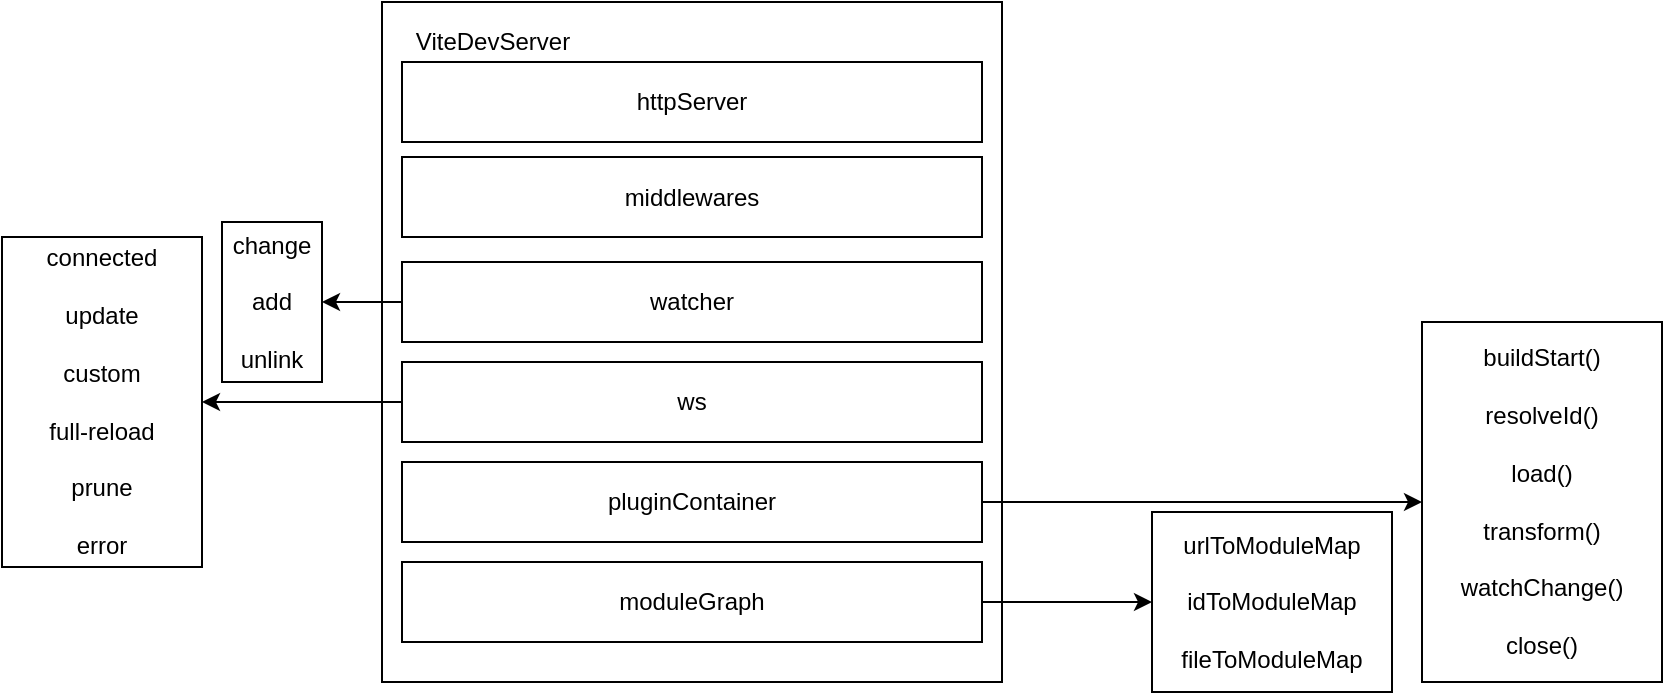 <mxfile version="14.4.3" type="device"><diagram id="lRkMScuJvXtvLZ8_iB4e" name="第 1 页"><mxGraphModel dx="1106" dy="2172" grid="1" gridSize="10" guides="1" tooltips="1" connect="1" arrows="1" fold="1" page="1" pageScale="1" pageWidth="827" pageHeight="1169" math="0" shadow="0"><root><mxCell id="0"/><mxCell id="1" parent="0"/><mxCell id="ZazAfU6q1wpTGX_KV3za-1" value="" style="rounded=0;whiteSpace=wrap;html=1;" vertex="1" parent="1"><mxGeometry x="230" y="-1120" width="310" height="340" as="geometry"/></mxCell><mxCell id="ZazAfU6q1wpTGX_KV3za-2" value="httpServer" style="rounded=0;whiteSpace=wrap;html=1;" vertex="1" parent="1"><mxGeometry x="240" y="-1090" width="290" height="40" as="geometry"/></mxCell><mxCell id="ZazAfU6q1wpTGX_KV3za-3" style="edgeStyle=orthogonalEdgeStyle;rounded=0;orthogonalLoop=1;jettySize=auto;html=1;exitX=0;exitY=0.5;exitDx=0;exitDy=0;entryX=1;entryY=0.5;entryDx=0;entryDy=0;" edge="1" parent="1" source="ZazAfU6q1wpTGX_KV3za-4" target="ZazAfU6q1wpTGX_KV3za-14"><mxGeometry relative="1" as="geometry"/></mxCell><mxCell id="ZazAfU6q1wpTGX_KV3za-4" value="watcher" style="rounded=0;whiteSpace=wrap;html=1;" vertex="1" parent="1"><mxGeometry x="240" y="-990" width="290" height="40" as="geometry"/></mxCell><mxCell id="ZazAfU6q1wpTGX_KV3za-5" style="edgeStyle=orthogonalEdgeStyle;rounded=0;orthogonalLoop=1;jettySize=auto;html=1;exitX=0;exitY=0.5;exitDx=0;exitDy=0;entryX=1;entryY=0.5;entryDx=0;entryDy=0;" edge="1" parent="1" source="ZazAfU6q1wpTGX_KV3za-6" target="ZazAfU6q1wpTGX_KV3za-15"><mxGeometry relative="1" as="geometry"/></mxCell><mxCell id="ZazAfU6q1wpTGX_KV3za-6" value="ws" style="rounded=0;whiteSpace=wrap;html=1;" vertex="1" parent="1"><mxGeometry x="240" y="-940" width="290" height="40" as="geometry"/></mxCell><mxCell id="ZazAfU6q1wpTGX_KV3za-7" style="edgeStyle=orthogonalEdgeStyle;rounded=0;orthogonalLoop=1;jettySize=auto;html=1;exitX=1;exitY=0.5;exitDx=0;exitDy=0;entryX=0;entryY=0.5;entryDx=0;entryDy=0;" edge="1" parent="1" source="ZazAfU6q1wpTGX_KV3za-8" target="ZazAfU6q1wpTGX_KV3za-13"><mxGeometry relative="1" as="geometry"/></mxCell><mxCell id="ZazAfU6q1wpTGX_KV3za-8" value="pluginContainer" style="rounded=0;whiteSpace=wrap;html=1;" vertex="1" parent="1"><mxGeometry x="240" y="-890" width="290" height="40" as="geometry"/></mxCell><mxCell id="ZazAfU6q1wpTGX_KV3za-9" style="edgeStyle=orthogonalEdgeStyle;rounded=0;orthogonalLoop=1;jettySize=auto;html=1;exitX=1;exitY=0.5;exitDx=0;exitDy=0;entryX=0;entryY=0.5;entryDx=0;entryDy=0;" edge="1" parent="1" source="ZazAfU6q1wpTGX_KV3za-10" target="ZazAfU6q1wpTGX_KV3za-12"><mxGeometry relative="1" as="geometry"/></mxCell><mxCell id="ZazAfU6q1wpTGX_KV3za-10" value="moduleGraph" style="rounded=0;whiteSpace=wrap;html=1;" vertex="1" parent="1"><mxGeometry x="240" y="-840" width="290" height="40" as="geometry"/></mxCell><mxCell id="ZazAfU6q1wpTGX_KV3za-11" value="ViteDevServer" style="text;html=1;align=center;verticalAlign=middle;resizable=0;points=[];autosize=1;" vertex="1" parent="1"><mxGeometry x="240" y="-1110" width="90" height="20" as="geometry"/></mxCell><mxCell id="ZazAfU6q1wpTGX_KV3za-12" value="urlToModuleMap&lt;br&gt;&lt;br&gt;idToModuleMap&lt;br&gt;&lt;br&gt;fileToModuleMap" style="rounded=0;whiteSpace=wrap;html=1;" vertex="1" parent="1"><mxGeometry x="615" y="-865" width="120" height="90" as="geometry"/></mxCell><mxCell id="ZazAfU6q1wpTGX_KV3za-13" value="buildStart()&lt;br&gt;&lt;br&gt;resolveId()&lt;br&gt;&lt;br&gt;load()&lt;br&gt;&lt;br&gt;transform()&lt;br&gt;&lt;br&gt;watchChange()&lt;br&gt;&lt;br&gt;close()" style="rounded=0;whiteSpace=wrap;html=1;" vertex="1" parent="1"><mxGeometry x="750" y="-960" width="120" height="180" as="geometry"/></mxCell><mxCell id="ZazAfU6q1wpTGX_KV3za-14" value="change&lt;br&gt;&lt;br&gt;add&lt;br&gt;&lt;br&gt;unlink" style="whiteSpace=wrap;html=1;align=center;" vertex="1" parent="1"><mxGeometry x="150" y="-1010" width="50" height="80" as="geometry"/></mxCell><mxCell id="ZazAfU6q1wpTGX_KV3za-15" value="connected&lt;br&gt;&lt;br&gt;update&lt;br&gt;&lt;br&gt;custom&lt;br&gt;&lt;br&gt;full-reload&lt;br&gt;&lt;br&gt;prune&lt;br&gt;&lt;br&gt;error" style="rounded=0;whiteSpace=wrap;html=1;" vertex="1" parent="1"><mxGeometry x="40" y="-1002.5" width="100" height="165" as="geometry"/></mxCell><mxCell id="ZazAfU6q1wpTGX_KV3za-16" value="middlewares" style="rounded=0;whiteSpace=wrap;html=1;" vertex="1" parent="1"><mxGeometry x="240" y="-1042.5" width="290" height="40" as="geometry"/></mxCell></root></mxGraphModel></diagram></mxfile>
